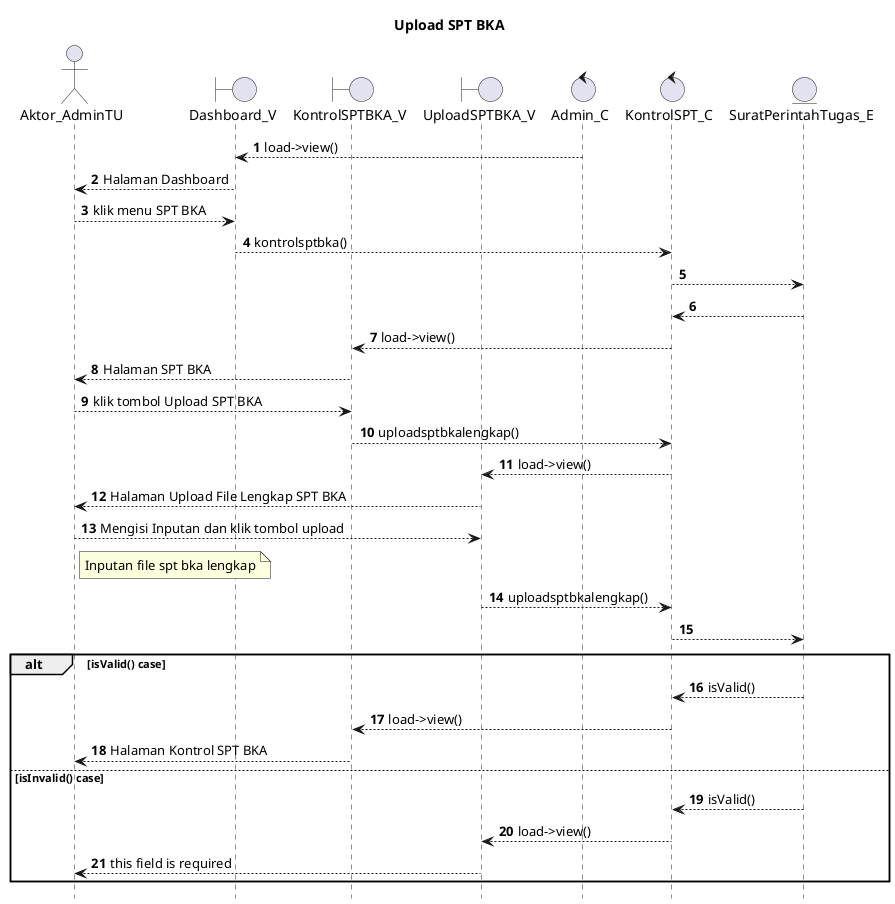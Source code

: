 @startuml

autonumber
hide footbox
title Upload SPT BKA

Actor Aktor_AdminTU
boundary Dashboard_V
boundary KontrolSPTBKA_V
boundary UploadSPTBKA_V
control Admin_C
control KontrolSPT_C
Entity SuratPerintahTugas_E

Admin_C --> Dashboard_V: load->view()
Dashboard_V --> Aktor_AdminTU: Halaman Dashboard
Aktor_AdminTU --> Dashboard_V: klik menu SPT BKA
Dashboard_V --> KontrolSPT_C: kontrolsptbka()
KontrolSPT_C --> SuratPerintahTugas_E:
    
    SuratPerintahTugas_E --> KontrolSPT_C:
    KontrolSPT_C --> KontrolSPTBKA_V: load->view()
    KontrolSPTBKA_V --> Aktor_AdminTU: Halaman SPT BKA

Aktor_AdminTU --> KontrolSPTBKA_V: klik tombol Upload SPT BKA
KontrolSPTBKA_V --> KontrolSPT_C: uploadsptbkalengkap()
KontrolSPT_C --> UploadSPTBKA_V: load->view()
UploadSPTBKA_V --> Aktor_AdminTU: Halaman Upload File Lengkap SPT BKA

Aktor_AdminTU --> UploadSPTBKA_V: Mengisi Inputan dan klik tombol upload
    note right of Aktor_AdminTU
        Inputan file spt bka lengkap
            end note
UploadSPTBKA_V --> KontrolSPT_C: uploadsptbkalengkap()
KontrolSPT_C --> SuratPerintahTugas_E:

alt isValid() case
    
    SuratPerintahTugas_E --> KontrolSPT_C: isValid()
    KontrolSPT_C --> KontrolSPTBKA_V: load->view()
    KontrolSPTBKA_V --> Aktor_AdminTU: Halaman Kontrol SPT BKA

else isInvalid() case
    
    SuratPerintahTugas_E --> KontrolSPT_C: isValid()
    KontrolSPT_C --> UploadSPTBKA_V: load->view()
    UploadSPTBKA_V --> Aktor_AdminTU: this field is required

end
@enduml